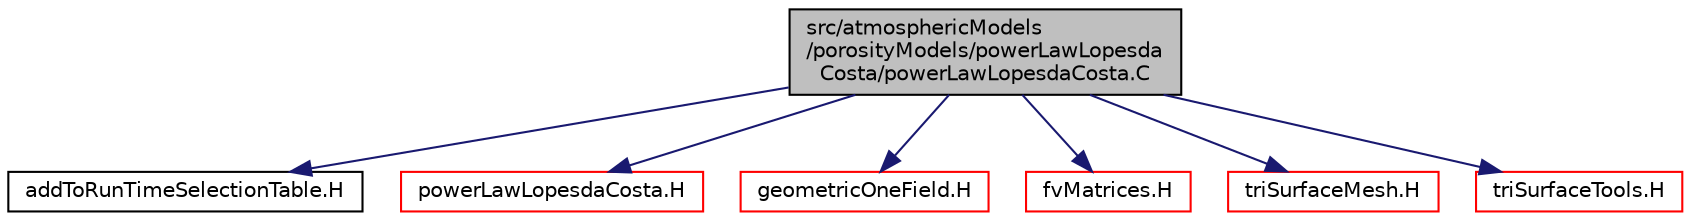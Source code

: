 digraph "src/atmosphericModels/porosityModels/powerLawLopesdaCosta/powerLawLopesdaCosta.C"
{
  bgcolor="transparent";
  edge [fontname="Helvetica",fontsize="10",labelfontname="Helvetica",labelfontsize="10"];
  node [fontname="Helvetica",fontsize="10",shape=record];
  Node1 [label="src/atmosphericModels\l/porosityModels/powerLawLopesda\lCosta/powerLawLopesdaCosta.C",height=0.2,width=0.4,color="black", fillcolor="grey75", style="filled" fontcolor="black"];
  Node1 -> Node2 [color="midnightblue",fontsize="10",style="solid",fontname="Helvetica"];
  Node2 [label="addToRunTimeSelectionTable.H",height=0.2,width=0.4,color="black",URL="$addToRunTimeSelectionTable_8H.html",tooltip="Macros for easy insertion into run-time selection tables. "];
  Node1 -> Node3 [color="midnightblue",fontsize="10",style="solid",fontname="Helvetica"];
  Node3 [label="powerLawLopesdaCosta.H",height=0.2,width=0.4,color="red",URL="$powerLawLopesdaCosta_8H.html"];
  Node1 -> Node4 [color="midnightblue",fontsize="10",style="solid",fontname="Helvetica"];
  Node4 [label="geometricOneField.H",height=0.2,width=0.4,color="red",URL="$geometricOneField_8H.html"];
  Node1 -> Node5 [color="midnightblue",fontsize="10",style="solid",fontname="Helvetica"];
  Node5 [label="fvMatrices.H",height=0.2,width=0.4,color="red",URL="$fvMatrices_8H.html",tooltip="A special matrix type and solver, designed for finite volume solutions of scalar equations. "];
  Node1 -> Node6 [color="midnightblue",fontsize="10",style="solid",fontname="Helvetica"];
  Node6 [label="triSurfaceMesh.H",height=0.2,width=0.4,color="red",URL="$triSurfaceMesh_8H.html"];
  Node1 -> Node7 [color="midnightblue",fontsize="10",style="solid",fontname="Helvetica"];
  Node7 [label="triSurfaceTools.H",height=0.2,width=0.4,color="red",URL="$triSurfaceTools_8H.html"];
}
